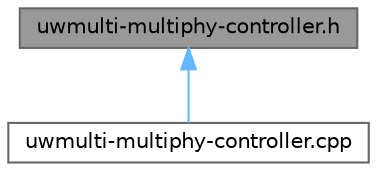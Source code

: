 digraph "uwmulti-multiphy-controller.h"
{
 // LATEX_PDF_SIZE
  bgcolor="transparent";
  edge [fontname=Helvetica,fontsize=10,labelfontname=Helvetica,labelfontsize=10];
  node [fontname=Helvetica,fontsize=10,shape=box,height=0.2,width=0.4];
  Node1 [id="Node000001",label="uwmulti-multiphy-controller.h",height=0.2,width=0.4,color="gray40", fillcolor="grey60", style="filled", fontcolor="black",tooltip="Definition of UwMultiPhyControl class."];
  Node1 -> Node2 [id="edge1_Node000001_Node000002",dir="back",color="steelblue1",style="solid",tooltip=" "];
  Node2 [id="Node000002",label="uwmulti-multiphy-controller.cpp",height=0.2,width=0.4,color="grey40", fillcolor="white", style="filled",URL="$uwmulti-multiphy-controller_8cpp.html",tooltip=" "];
}
